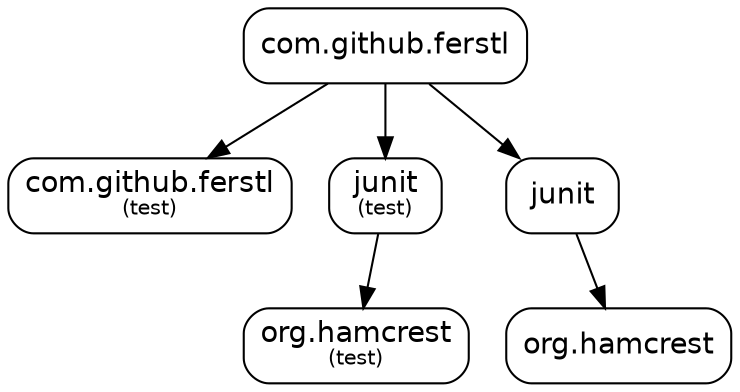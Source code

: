digraph "merge-test" {
  node [shape="box",style="rounded",fontname="Helvetica",fontsize="14"]
  edge [fontsize="10",fontname="Helvetica"]

  // Node Definitions:
  "com.github.ferstl:compile"[label=<<font point-size="14">com.github.ferstl</font>>]
  "com.github.ferstl:test"[label=<<font point-size="14">com.github.ferstl</font><font point-size="10"><br/>(test)</font>>]
  "junit:test"[label=<<font point-size="14">junit</font><font point-size="10"><br/>(test)</font>>]
  "org.hamcrest:test"[label=<<font point-size="14">org.hamcrest</font><font point-size="10"><br/>(test)</font>>]
  "junit:compile"[label=<<font point-size="14">junit</font>>]
  "org.hamcrest:compile"[label=<<font point-size="14">org.hamcrest</font>>]

  // Edge Definitions:
  "com.github.ferstl:compile" -> "com.github.ferstl:test"
  "junit:test" -> "org.hamcrest:test"
  "com.github.ferstl:compile" -> "junit:test"
  "junit:compile" -> "org.hamcrest:compile"
  "com.github.ferstl:compile" -> "junit:compile"
}
